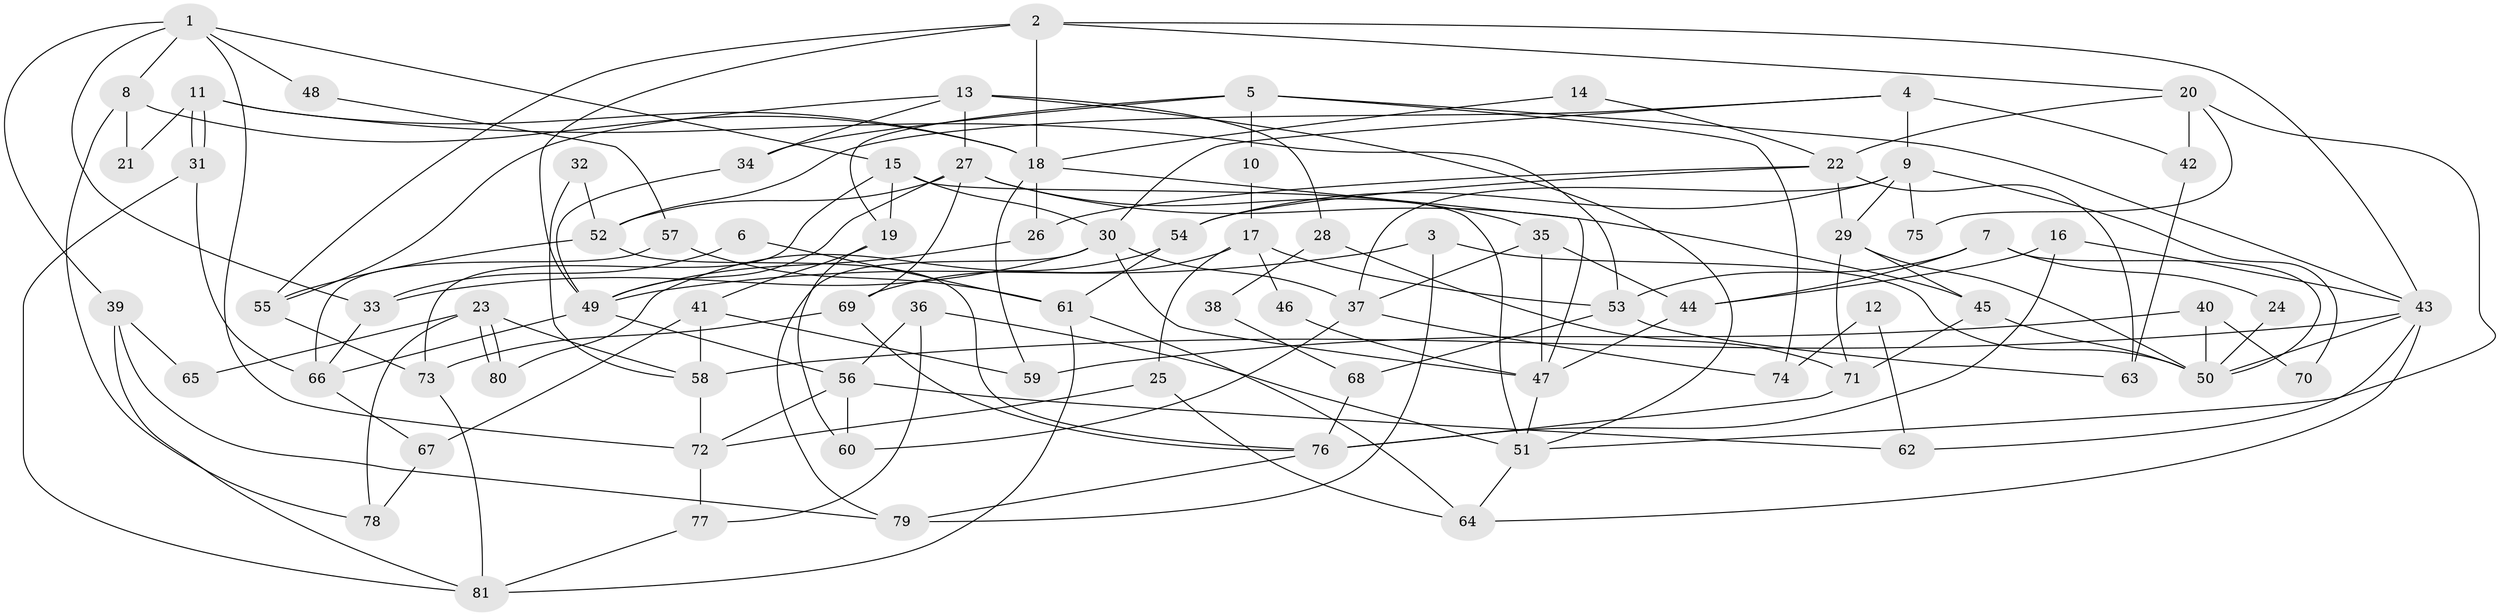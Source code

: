 // coarse degree distribution, {3: 0.09375, 5: 0.3125, 7: 0.15625, 4: 0.15625, 2: 0.15625, 8: 0.03125, 9: 0.0625, 6: 0.03125}
// Generated by graph-tools (version 1.1) at 2025/55/03/04/25 21:55:19]
// undirected, 81 vertices, 162 edges
graph export_dot {
graph [start="1"]
  node [color=gray90,style=filled];
  1;
  2;
  3;
  4;
  5;
  6;
  7;
  8;
  9;
  10;
  11;
  12;
  13;
  14;
  15;
  16;
  17;
  18;
  19;
  20;
  21;
  22;
  23;
  24;
  25;
  26;
  27;
  28;
  29;
  30;
  31;
  32;
  33;
  34;
  35;
  36;
  37;
  38;
  39;
  40;
  41;
  42;
  43;
  44;
  45;
  46;
  47;
  48;
  49;
  50;
  51;
  52;
  53;
  54;
  55;
  56;
  57;
  58;
  59;
  60;
  61;
  62;
  63;
  64;
  65;
  66;
  67;
  68;
  69;
  70;
  71;
  72;
  73;
  74;
  75;
  76;
  77;
  78;
  79;
  80;
  81;
  1 -- 72;
  1 -- 15;
  1 -- 8;
  1 -- 33;
  1 -- 39;
  1 -- 48;
  2 -- 49;
  2 -- 20;
  2 -- 18;
  2 -- 43;
  2 -- 55;
  3 -- 50;
  3 -- 79;
  3 -- 49;
  4 -- 42;
  4 -- 52;
  4 -- 9;
  4 -- 30;
  5 -- 43;
  5 -- 19;
  5 -- 10;
  5 -- 34;
  5 -- 74;
  6 -- 33;
  6 -- 61;
  7 -- 44;
  7 -- 50;
  7 -- 24;
  7 -- 53;
  8 -- 18;
  8 -- 21;
  8 -- 78;
  9 -- 37;
  9 -- 29;
  9 -- 54;
  9 -- 70;
  9 -- 75;
  10 -- 17;
  11 -- 31;
  11 -- 31;
  11 -- 18;
  11 -- 21;
  11 -- 53;
  12 -- 74;
  12 -- 62;
  13 -- 55;
  13 -- 27;
  13 -- 28;
  13 -- 34;
  13 -- 51;
  14 -- 18;
  14 -- 22;
  15 -- 30;
  15 -- 51;
  15 -- 19;
  15 -- 73;
  16 -- 43;
  16 -- 76;
  16 -- 44;
  17 -- 69;
  17 -- 53;
  17 -- 25;
  17 -- 46;
  18 -- 47;
  18 -- 26;
  18 -- 59;
  19 -- 60;
  19 -- 41;
  20 -- 22;
  20 -- 51;
  20 -- 42;
  20 -- 75;
  22 -- 26;
  22 -- 29;
  22 -- 54;
  22 -- 63;
  23 -- 80;
  23 -- 80;
  23 -- 58;
  23 -- 65;
  23 -- 78;
  24 -- 50;
  25 -- 64;
  25 -- 72;
  26 -- 49;
  27 -- 49;
  27 -- 35;
  27 -- 45;
  27 -- 52;
  27 -- 69;
  28 -- 71;
  28 -- 38;
  29 -- 71;
  29 -- 45;
  29 -- 50;
  30 -- 33;
  30 -- 37;
  30 -- 47;
  30 -- 79;
  31 -- 66;
  31 -- 81;
  32 -- 52;
  32 -- 58;
  33 -- 66;
  34 -- 49;
  35 -- 47;
  35 -- 44;
  35 -- 37;
  36 -- 51;
  36 -- 56;
  36 -- 77;
  37 -- 60;
  37 -- 74;
  38 -- 68;
  39 -- 79;
  39 -- 65;
  39 -- 81;
  40 -- 50;
  40 -- 59;
  40 -- 70;
  41 -- 58;
  41 -- 59;
  41 -- 67;
  42 -- 63;
  43 -- 50;
  43 -- 58;
  43 -- 62;
  43 -- 64;
  44 -- 47;
  45 -- 50;
  45 -- 71;
  46 -- 47;
  47 -- 51;
  48 -- 57;
  49 -- 56;
  49 -- 66;
  51 -- 64;
  52 -- 55;
  52 -- 76;
  53 -- 63;
  53 -- 68;
  54 -- 61;
  54 -- 80;
  55 -- 73;
  56 -- 72;
  56 -- 60;
  56 -- 62;
  57 -- 61;
  57 -- 66;
  58 -- 72;
  61 -- 81;
  61 -- 64;
  66 -- 67;
  67 -- 78;
  68 -- 76;
  69 -- 73;
  69 -- 76;
  71 -- 76;
  72 -- 77;
  73 -- 81;
  76 -- 79;
  77 -- 81;
}
